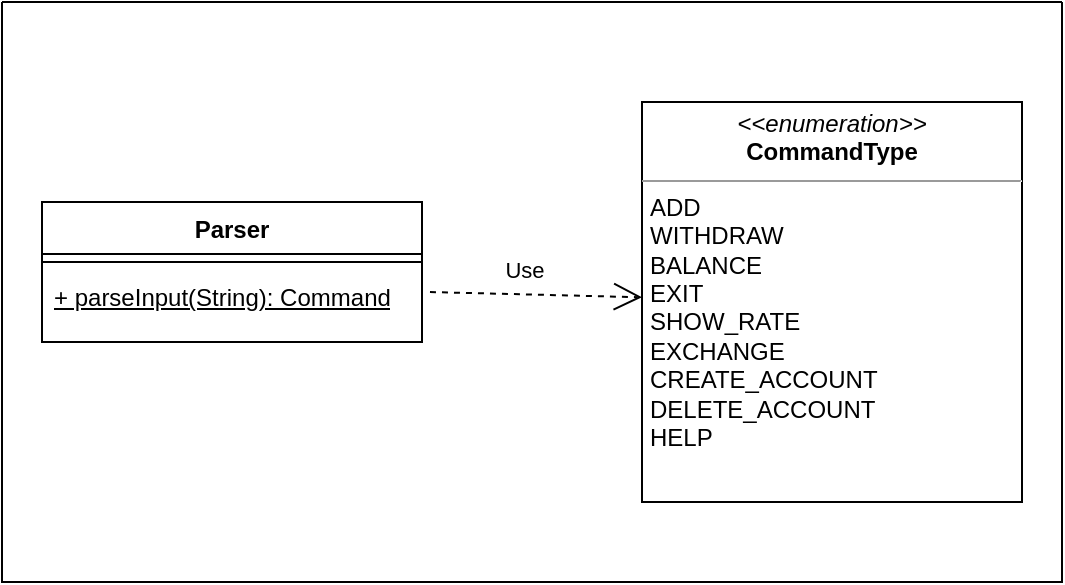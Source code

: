 <mxfile version="21.0.10" type="device"><diagram id="C5RBs43oDa-KdzZeNtuy" name="Page-1"><mxGraphModel dx="1306" dy="735" grid="1" gridSize="10" guides="1" tooltips="1" connect="1" arrows="1" fold="1" page="1" pageScale="1" pageWidth="827" pageHeight="1169" math="0" shadow="0"><root><mxCell id="WIyWlLk6GJQsqaUBKTNV-0"/><mxCell id="WIyWlLk6GJQsqaUBKTNV-1" parent="WIyWlLk6GJQsqaUBKTNV-0"/><mxCell id="ijjxZxcLBHufBQeYNjHW-0" value="Parser" style="swimlane;fontStyle=1;align=center;verticalAlign=top;childLayout=stackLayout;horizontal=1;startSize=26;horizontalStack=0;resizeParent=1;resizeParentMax=0;resizeLast=0;collapsible=1;marginBottom=0;whiteSpace=wrap;html=1;" parent="WIyWlLk6GJQsqaUBKTNV-1" vertex="1"><mxGeometry x="160" y="330" width="190" height="70" as="geometry"/></mxCell><mxCell id="ijjxZxcLBHufBQeYNjHW-2" value="" style="line;strokeWidth=1;fillColor=none;align=left;verticalAlign=middle;spacingTop=-1;spacingLeft=3;spacingRight=3;rotatable=0;labelPosition=right;points=[];portConstraint=eastwest;strokeColor=inherit;" parent="ijjxZxcLBHufBQeYNjHW-0" vertex="1"><mxGeometry y="26" width="190" height="8" as="geometry"/></mxCell><mxCell id="ijjxZxcLBHufBQeYNjHW-3" value="&lt;u&gt;+ parseInput(String): Command&lt;/u&gt;" style="text;strokeColor=none;fillColor=none;align=left;verticalAlign=top;spacingLeft=4;spacingRight=4;overflow=hidden;rotatable=0;points=[[0,0.5],[1,0.5]];portConstraint=eastwest;whiteSpace=wrap;html=1;" parent="ijjxZxcLBHufBQeYNjHW-0" vertex="1"><mxGeometry y="34" width="190" height="36" as="geometry"/></mxCell><mxCell id="ijjxZxcLBHufBQeYNjHW-4" value="&lt;p style=&quot;margin:0px;margin-top:4px;text-align:center;&quot;&gt;&lt;i&gt;&amp;lt;&amp;lt;enumeration&amp;gt;&amp;gt;&lt;/i&gt;&lt;br&gt;&lt;b&gt;CommandType&lt;/b&gt;&lt;/p&gt;&lt;hr size=&quot;1&quot;&gt;&lt;p style=&quot;margin:0px;margin-left:4px;&quot;&gt;ADD&lt;/p&gt;&lt;p style=&quot;margin:0px;margin-left:4px;&quot;&gt;WITHDRAW&lt;/p&gt;&lt;p style=&quot;margin:0px;margin-left:4px;&quot;&gt;BALANCE&lt;/p&gt;&lt;p style=&quot;margin:0px;margin-left:4px;&quot;&gt;EXIT&lt;/p&gt;&lt;p style=&quot;margin:0px;margin-left:4px;&quot;&gt;SHOW_RATE&lt;/p&gt;&lt;p style=&quot;margin:0px;margin-left:4px;&quot;&gt;EXCHANGE&lt;/p&gt;&lt;p style=&quot;margin:0px;margin-left:4px;&quot;&gt;CREATE_ACCOUNT&lt;/p&gt;&lt;p style=&quot;margin:0px;margin-left:4px;&quot;&gt;DELETE_ACCOUNT&lt;/p&gt;&lt;p style=&quot;margin:0px;margin-left:4px;&quot;&gt;HELP&lt;/p&gt;" style="verticalAlign=top;align=left;overflow=fill;fontSize=12;fontFamily=Helvetica;html=1;whiteSpace=wrap;" parent="WIyWlLk6GJQsqaUBKTNV-1" vertex="1"><mxGeometry x="460" y="280" width="190" height="200" as="geometry"/></mxCell><mxCell id="ijjxZxcLBHufBQeYNjHW-5" value="Use" style="endArrow=open;endSize=12;dashed=1;html=1;rounded=0;exitX=1.021;exitY=0.306;exitDx=0;exitDy=0;exitPerimeter=0;" parent="WIyWlLk6GJQsqaUBKTNV-1" source="ijjxZxcLBHufBQeYNjHW-3" target="ijjxZxcLBHufBQeYNjHW-4" edge="1"><mxGeometry x="-0.116" y="12" width="160" relative="1" as="geometry"><mxPoint x="330" y="380" as="sourcePoint"/><mxPoint x="490" y="380" as="targetPoint"/><mxPoint as="offset"/></mxGeometry></mxCell><mxCell id="ijjxZxcLBHufBQeYNjHW-6" value="" style="swimlane;startSize=0;" parent="WIyWlLk6GJQsqaUBKTNV-1" vertex="1"><mxGeometry x="140" y="230" width="530" height="290" as="geometry"/></mxCell></root></mxGraphModel></diagram></mxfile>